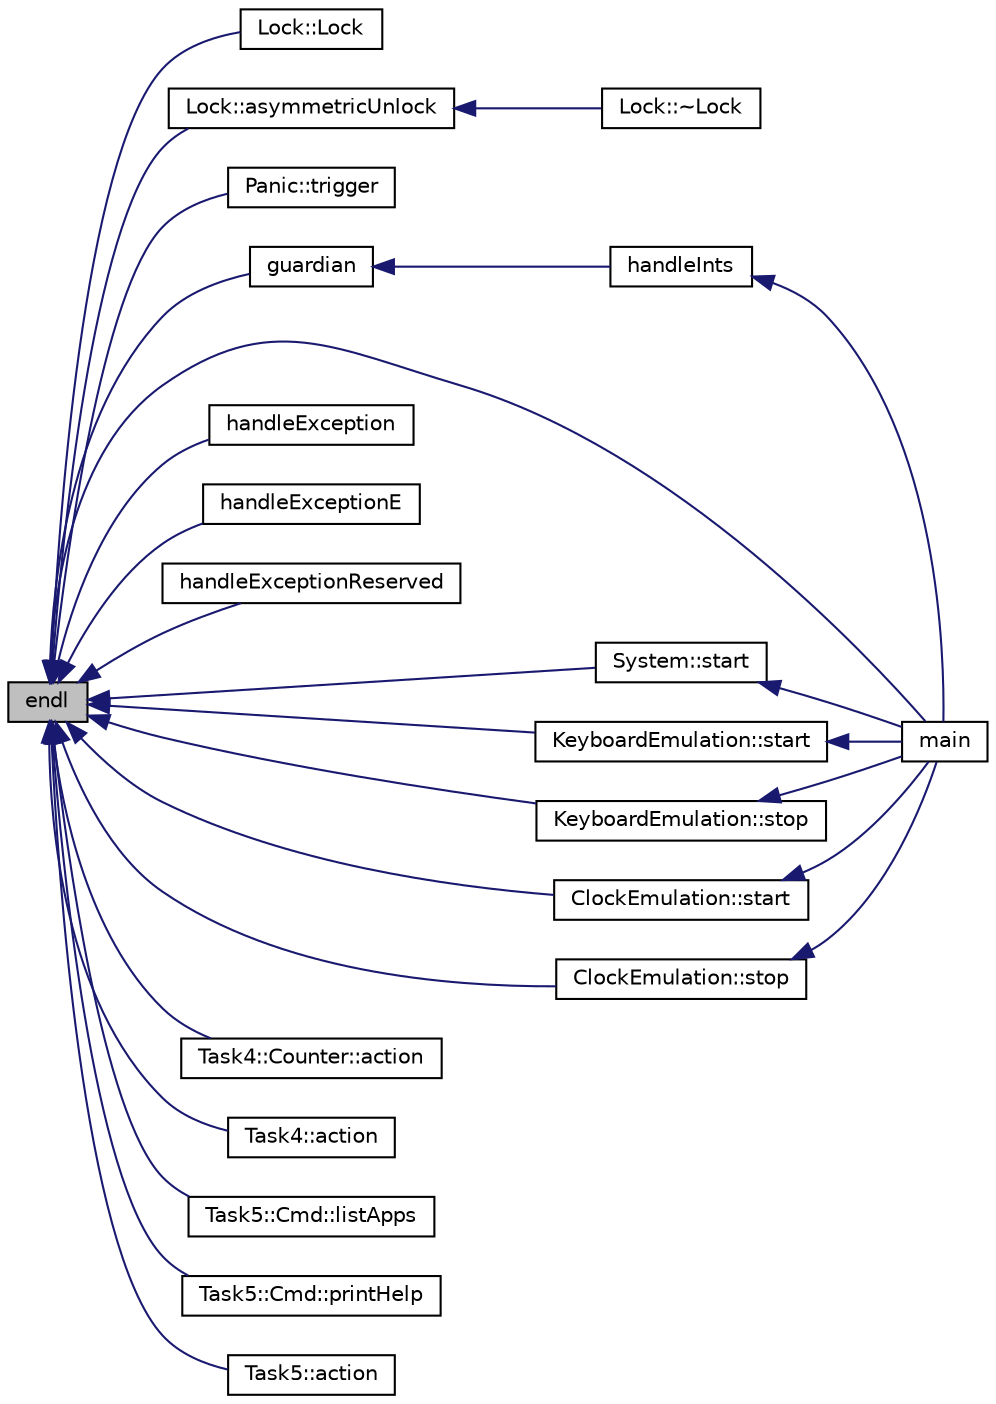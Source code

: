 digraph G
{
  bgcolor="transparent";
  edge [fontname="Helvetica",fontsize="10",labelfontname="Helvetica",labelfontsize="10"];
  node [fontname="Helvetica",fontsize="10",shape=record];
  rankdir="LR";
  Node1 [label="endl",height=0.2,width=0.4,color="black", fillcolor="grey75", style="filled" fontcolor="black"];
  Node1 -> Node2 [dir="back",color="midnightblue",fontsize="10",style="solid",fontname="Helvetica"];
  Node2 [label="Lock::Lock",height=0.2,width=0.4,color="black",URL="$classLock.html#a9944623567d8138b95e74fadc7190adb",tooltip="Lock creation"];
  Node1 -> Node3 [dir="back",color="midnightblue",fontsize="10",style="solid",fontname="Helvetica"];
  Node3 [label="Lock::asymmetricUnlock",height=0.2,width=0.4,color="black",URL="$classLock.html#aad19368fb0bc0983e7fa2cd540c66907",tooltip="Explicit unlocking in asymmetric contexts."];
  Node3 -> Node4 [dir="back",color="midnightblue",fontsize="10",style="solid",fontname="Helvetica"];
  Node4 [label="Lock::~Lock",height=0.2,width=0.4,color="black",URL="$classLock.html#a7ab6d9485c8665bb3643710432882971",tooltip="Lock destruction"];
  Node1 -> Node5 [dir="back",color="midnightblue",fontsize="10",style="solid",fontname="Helvetica"];
  Node5 [label="Panic::trigger",height=0.2,width=0.4,color="black",URL="$classPanic.html#a2b509a675cded39f5422ef625261c6ba",tooltip="handle unknown/unregistered interrupt"];
  Node1 -> Node6 [dir="back",color="midnightblue",fontsize="10",style="solid",fontname="Helvetica"];
  Node6 [label="guardian",height=0.2,width=0.4,color="black",URL="$boot_8cc.html#a9017cbb15c79b718e82c9ed18a58ed60",tooltip="Entry point for interrupts."];
  Node6 -> Node7 [dir="back",color="midnightblue",fontsize="10",style="solid",fontname="Helvetica"];
  Node7 [label="handleInts",height=0.2,width=0.4,color="black",URL="$boot_8cc.html#a00c7ff42826be9ac4c82e3a35f5863c4"];
  Node7 -> Node8 [dir="back",color="midnightblue",fontsize="10",style="solid",fontname="Helvetica"];
  Node8 [label="main",height=0.2,width=0.4,color="black",URL="$boot_8cc.html#ae66f6b31b5ad750f1fe042a706a4e3d4"];
  Node1 -> Node9 [dir="back",color="midnightblue",fontsize="10",style="solid",fontname="Helvetica"];
  Node9 [label="handleException",height=0.2,width=0.4,color="black",URL="$guardian_8cc.html#afe78f34c7c65df79376008e0d23c1afd",tooltip="This function is called if a normal exception is raised by the cpu."];
  Node1 -> Node10 [dir="back",color="midnightblue",fontsize="10",style="solid",fontname="Helvetica"];
  Node10 [label="handleExceptionE",height=0.2,width=0.4,color="black",URL="$guardian_8cc.html#a70466c5bd3ffac85265c22f65e9a4ef9",tooltip="This function is called if a normal exception with error code is raised by the cpu."];
  Node1 -> Node11 [dir="back",color="midnightblue",fontsize="10",style="solid",fontname="Helvetica"];
  Node11 [label="handleExceptionReserved",height=0.2,width=0.4,color="black",URL="$guardian_8cc.html#a390d383038610b600ab986ec9b54879a",tooltip="This function is called if a reserved exception is raised by the cpu."];
  Node1 -> Node12 [dir="back",color="midnightblue",fontsize="10",style="solid",fontname="Helvetica"];
  Node12 [label="System::start",height=0.2,width=0.4,color="black",URL="$classSystem.html#a46b629e7c09840071570332d4e9a907d"];
  Node12 -> Node8 [dir="back",color="midnightblue",fontsize="10",style="solid",fontname="Helvetica"];
  Node1 -> Node13 [dir="back",color="midnightblue",fontsize="10",style="solid",fontname="Helvetica"];
  Node13 [label="KeyboardEmulation::start",height=0.2,width=0.4,color="black",URL="$classKeyboardEmulation.html#a1c91600337c157f36ad208ce35582989"];
  Node13 -> Node8 [dir="back",color="midnightblue",fontsize="10",style="solid",fontname="Helvetica"];
  Node1 -> Node14 [dir="back",color="midnightblue",fontsize="10",style="solid",fontname="Helvetica"];
  Node14 [label="KeyboardEmulation::stop",height=0.2,width=0.4,color="black",URL="$classKeyboardEmulation.html#a93d354c0127324d567a0fdba797d877e"];
  Node14 -> Node8 [dir="back",color="midnightblue",fontsize="10",style="solid",fontname="Helvetica"];
  Node1 -> Node15 [dir="back",color="midnightblue",fontsize="10",style="solid",fontname="Helvetica"];
  Node15 [label="ClockEmulation::start",height=0.2,width=0.4,color="black",URL="$classClockEmulation.html#a248ab922f959e0780d4db684feeca034"];
  Node15 -> Node8 [dir="back",color="midnightblue",fontsize="10",style="solid",fontname="Helvetica"];
  Node1 -> Node16 [dir="back",color="midnightblue",fontsize="10",style="solid",fontname="Helvetica"];
  Node16 [label="ClockEmulation::stop",height=0.2,width=0.4,color="black",URL="$classClockEmulation.html#a48399eef02213677fe18e0b2aeffa5e2"];
  Node16 -> Node8 [dir="back",color="midnightblue",fontsize="10",style="solid",fontname="Helvetica"];
  Node1 -> Node8 [dir="back",color="midnightblue",fontsize="10",style="solid",fontname="Helvetica"];
  Node1 -> Node17 [dir="back",color="midnightblue",fontsize="10",style="solid",fontname="Helvetica"];
  Node17 [label="Task4::Counter::action",height=0.2,width=0.4,color="black",URL="$classTask4_1_1Counter.html#a93c77e391d4d89cf0c34c47b9521d464",tooltip="start outputting and incrementing the counter value"];
  Node1 -> Node18 [dir="back",color="midnightblue",fontsize="10",style="solid",fontname="Helvetica"];
  Node18 [label="Task4::action",height=0.2,width=0.4,color="black",URL="$classTask4.html#a2a7d07836599ad51be274201cf6c2027",tooltip="start operation"];
  Node1 -> Node19 [dir="back",color="midnightblue",fontsize="10",style="solid",fontname="Helvetica"];
  Node19 [label="Task5::Cmd::listApps",height=0.2,width=0.4,color="black",URL="$classTask5_1_1Cmd.html#a008cbd7621737a7d11e0f2a534c7a358",tooltip="list all available applications by name"];
  Node1 -> Node20 [dir="back",color="midnightblue",fontsize="10",style="solid",fontname="Helvetica"];
  Node20 [label="Task5::Cmd::printHelp",height=0.2,width=0.4,color="black",URL="$classTask5_1_1Cmd.html#aa89e947eb05eb304735442a6d3f3fa34"];
  Node1 -> Node21 [dir="back",color="midnightblue",fontsize="10",style="solid",fontname="Helvetica"];
  Node21 [label="Task5::action",height=0.2,width=0.4,color="black",URL="$classTask5.html#a9348e9a0fadd86b7e76c66d66521fe39",tooltip="Functionality of the fifth test application."];
}
